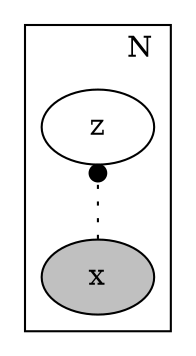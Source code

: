 digraph {
	subgraph cluster_N {
    rankdir=BT;
		label=N; labeljust=r; labelloc=b;
		x [label="x" fillcolor=grey shape=ellipse style=filled];
		z [label="z" fillcolor=white shape=ellipse style=filled];
        x -> z [style=dotted, arrowhead=dot,];
    }
    rankdir=BT;
}

